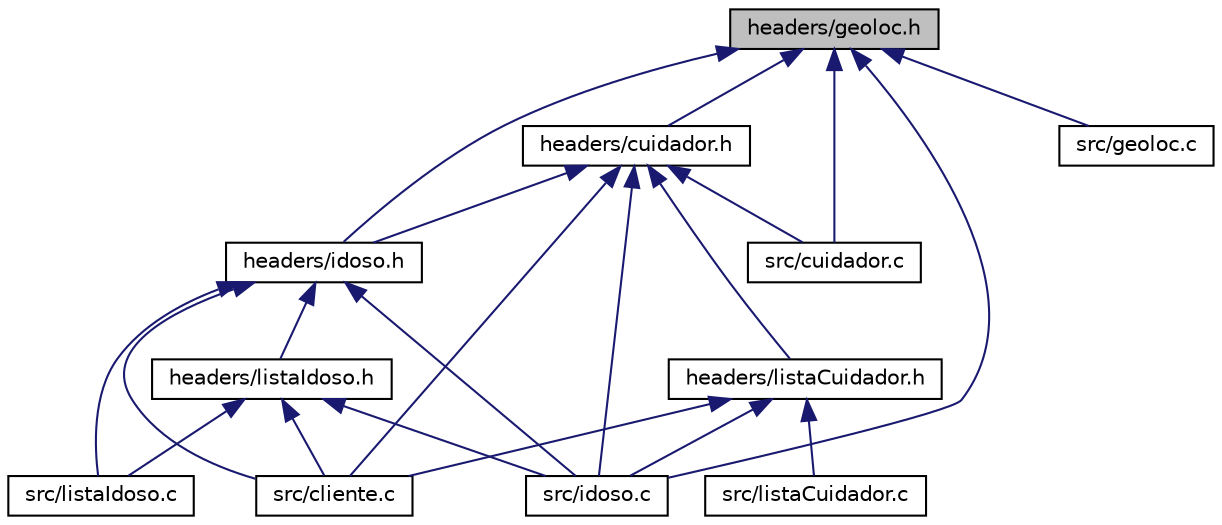 digraph "headers/geoloc.h"
{
 // LATEX_PDF_SIZE
  edge [fontname="Helvetica",fontsize="10",labelfontname="Helvetica",labelfontsize="10"];
  node [fontname="Helvetica",fontsize="10",shape=record];
  Node1 [label="headers/geoloc.h",height=0.2,width=0.4,color="black", fillcolor="grey75", style="filled", fontcolor="black",tooltip=" "];
  Node1 -> Node2 [dir="back",color="midnightblue",fontsize="10",style="solid"];
  Node2 [label="headers/cuidador.h",height=0.2,width=0.4,color="black", fillcolor="white", style="filled",URL="$cuidador_8h.html",tooltip=" "];
  Node2 -> Node3 [dir="back",color="midnightblue",fontsize="10",style="solid"];
  Node3 [label="headers/idoso.h",height=0.2,width=0.4,color="black", fillcolor="white", style="filled",URL="$idoso_8h.html",tooltip=" "];
  Node3 -> Node4 [dir="back",color="midnightblue",fontsize="10",style="solid"];
  Node4 [label="headers/listaIdoso.h",height=0.2,width=0.4,color="black", fillcolor="white", style="filled",URL="$lista_idoso_8h.html",tooltip=" "];
  Node4 -> Node5 [dir="back",color="midnightblue",fontsize="10",style="solid"];
  Node5 [label="src/cliente.c",height=0.2,width=0.4,color="black", fillcolor="white", style="filled",URL="$cliente_8c.html",tooltip=" "];
  Node4 -> Node6 [dir="back",color="midnightblue",fontsize="10",style="solid"];
  Node6 [label="src/idoso.c",height=0.2,width=0.4,color="black", fillcolor="white", style="filled",URL="$idoso_8c.html",tooltip=" "];
  Node4 -> Node7 [dir="back",color="midnightblue",fontsize="10",style="solid"];
  Node7 [label="src/listaIdoso.c",height=0.2,width=0.4,color="black", fillcolor="white", style="filled",URL="$lista_idoso_8c.html",tooltip=" "];
  Node3 -> Node5 [dir="back",color="midnightblue",fontsize="10",style="solid"];
  Node3 -> Node6 [dir="back",color="midnightblue",fontsize="10",style="solid"];
  Node3 -> Node7 [dir="back",color="midnightblue",fontsize="10",style="solid"];
  Node2 -> Node8 [dir="back",color="midnightblue",fontsize="10",style="solid"];
  Node8 [label="headers/listaCuidador.h",height=0.2,width=0.4,color="black", fillcolor="white", style="filled",URL="$lista_cuidador_8h.html",tooltip=" "];
  Node8 -> Node5 [dir="back",color="midnightblue",fontsize="10",style="solid"];
  Node8 -> Node6 [dir="back",color="midnightblue",fontsize="10",style="solid"];
  Node8 -> Node9 [dir="back",color="midnightblue",fontsize="10",style="solid"];
  Node9 [label="src/listaCuidador.c",height=0.2,width=0.4,color="black", fillcolor="white", style="filled",URL="$lista_cuidador_8c.html",tooltip=" "];
  Node2 -> Node5 [dir="back",color="midnightblue",fontsize="10",style="solid"];
  Node2 -> Node10 [dir="back",color="midnightblue",fontsize="10",style="solid"];
  Node10 [label="src/cuidador.c",height=0.2,width=0.4,color="black", fillcolor="white", style="filled",URL="$cuidador_8c.html",tooltip=" "];
  Node2 -> Node6 [dir="back",color="midnightblue",fontsize="10",style="solid"];
  Node1 -> Node3 [dir="back",color="midnightblue",fontsize="10",style="solid"];
  Node1 -> Node10 [dir="back",color="midnightblue",fontsize="10",style="solid"];
  Node1 -> Node11 [dir="back",color="midnightblue",fontsize="10",style="solid"];
  Node11 [label="src/geoloc.c",height=0.2,width=0.4,color="black", fillcolor="white", style="filled",URL="$geoloc_8c.html",tooltip=" "];
  Node1 -> Node6 [dir="back",color="midnightblue",fontsize="10",style="solid"];
}
